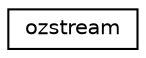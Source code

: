 digraph "Graphical Class Hierarchy"
{
  edge [fontname="Helvetica",fontsize="10",labelfontname="Helvetica",labelfontsize="10"];
  node [fontname="Helvetica",fontsize="10",shape=record];
  rankdir="LR";
  Node1 [label="ozstream",height=0.2,width=0.4,color="black", fillcolor="white", style="filled",URL="$classozstream.html"];
}
